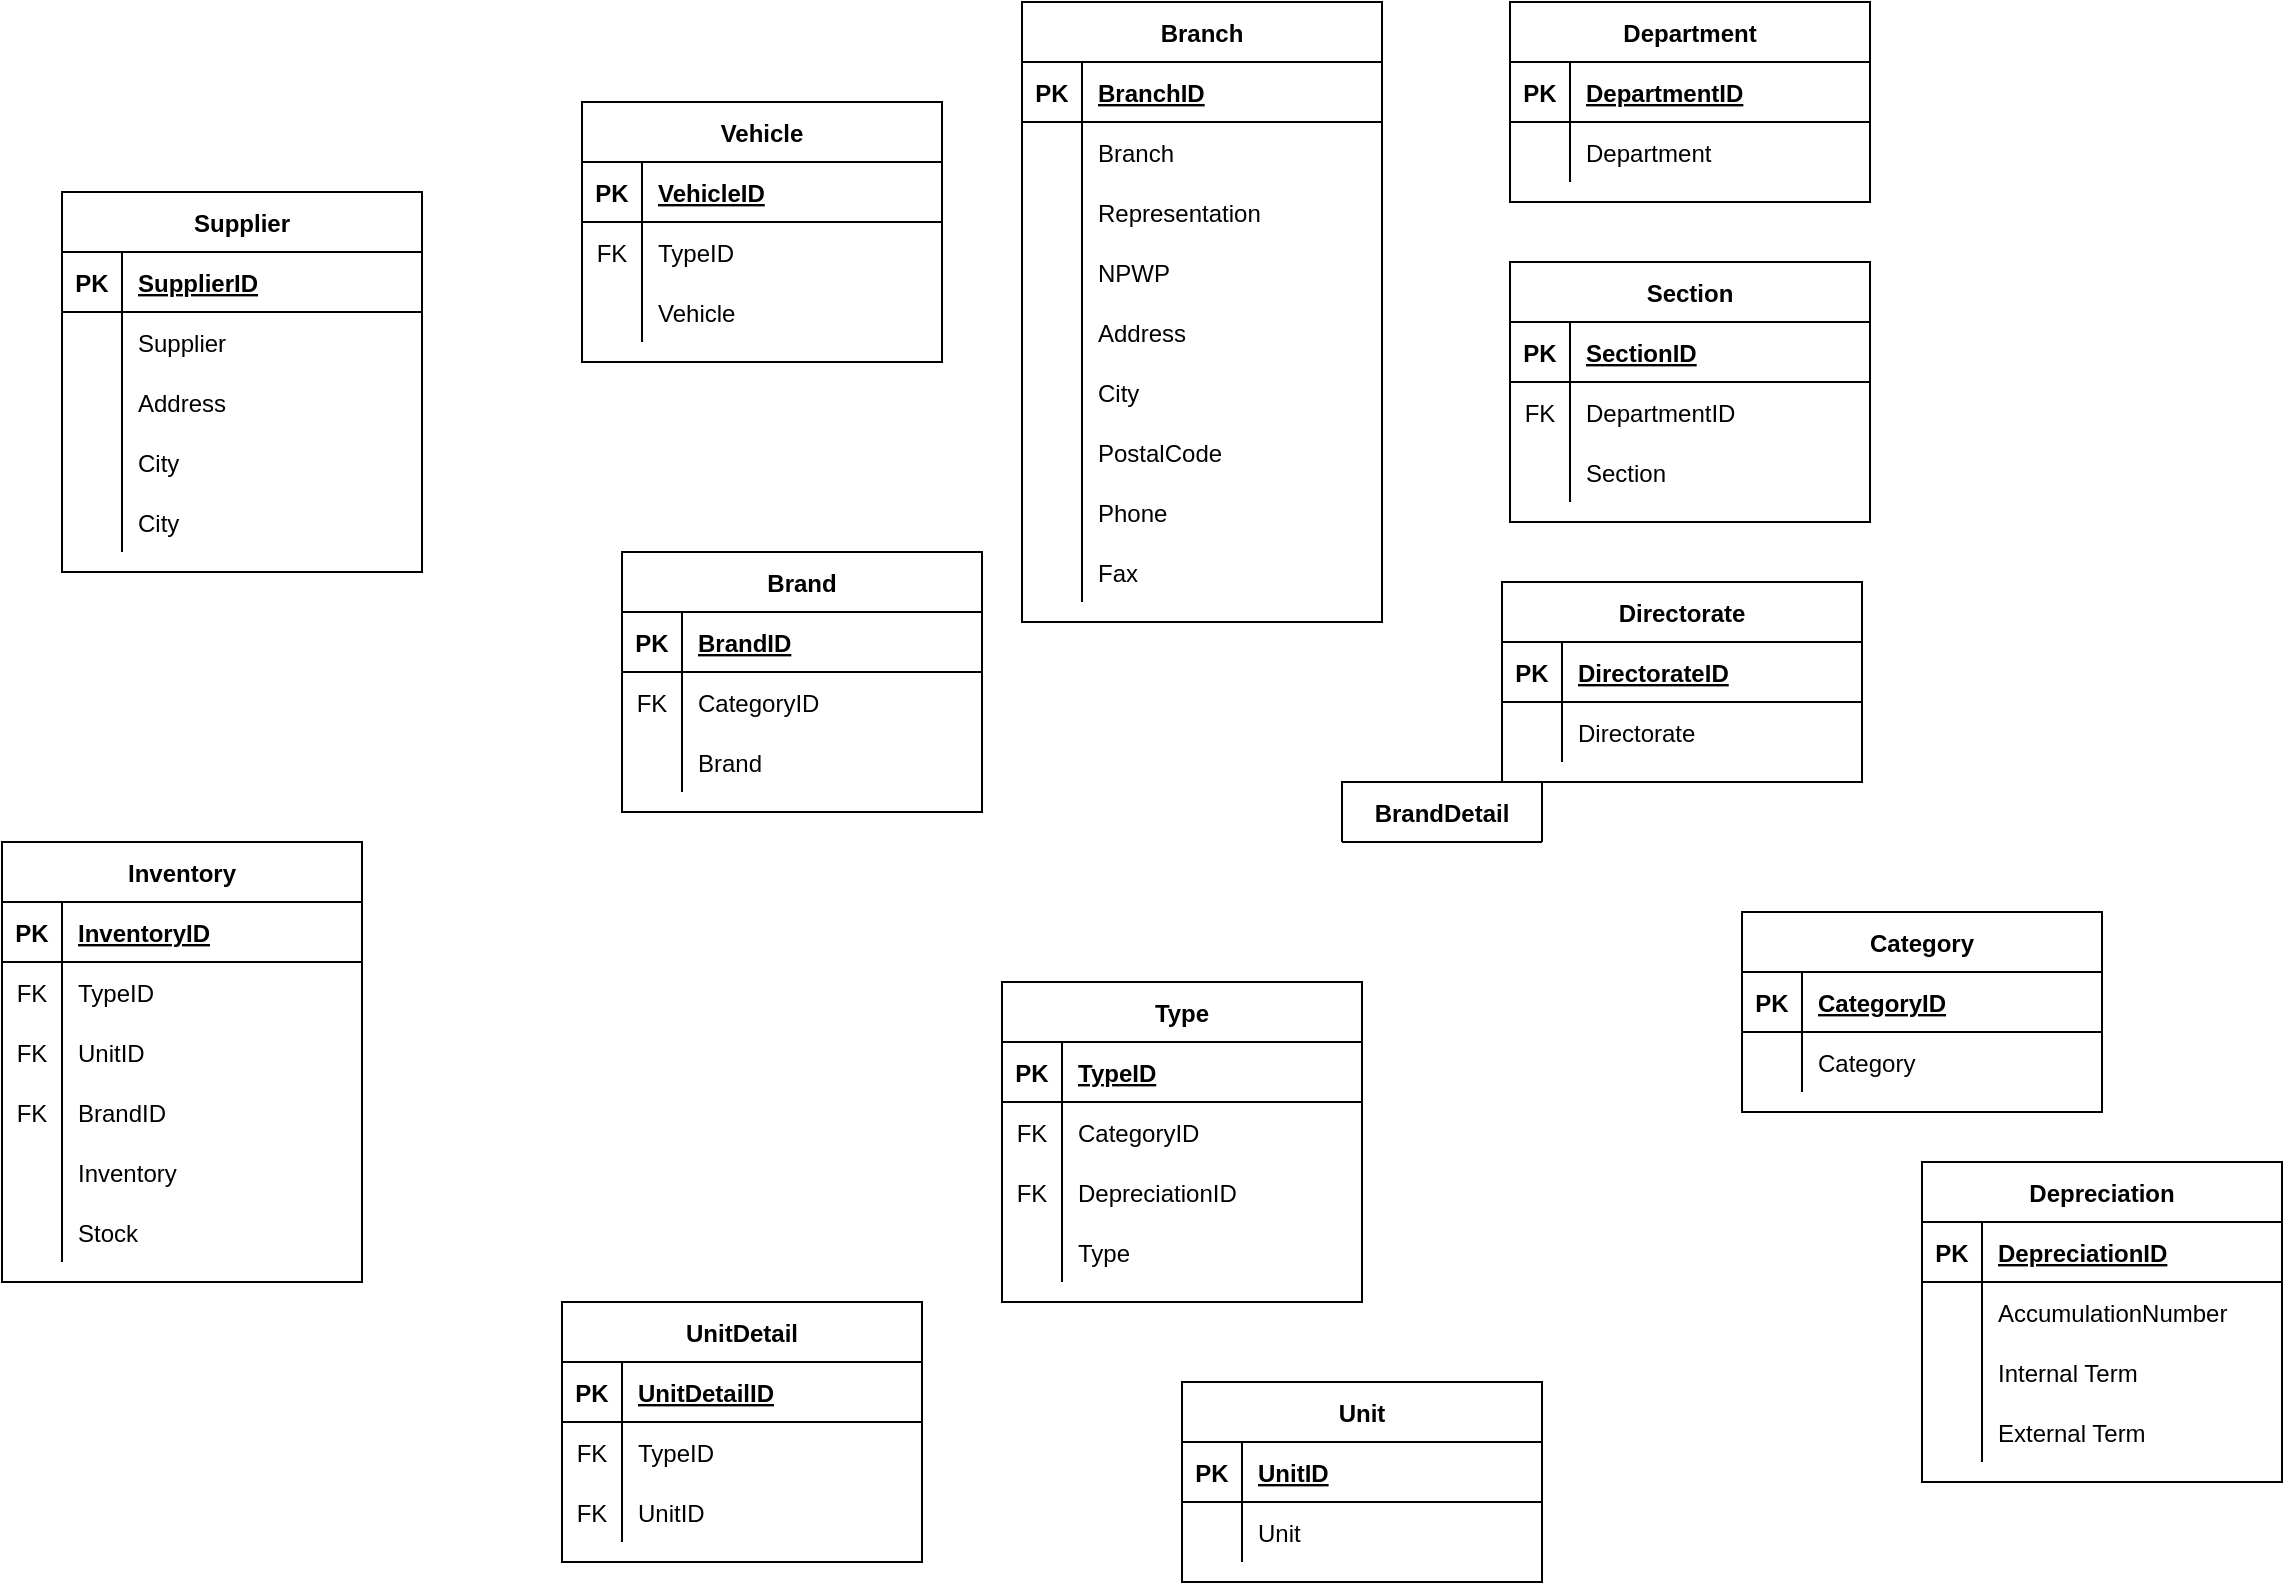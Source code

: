 <mxfile version="14.8.5" type="github">
  <diagram id="foo1sCeYUN4Xnb3Lfz49" name="Page-1">
    <mxGraphModel dx="2889" dy="1134" grid="1" gridSize="10" guides="1" tooltips="1" connect="1" arrows="1" fold="1" page="1" pageScale="1" pageWidth="827" pageHeight="1169" math="0" shadow="0">
      <root>
        <mxCell id="0" />
        <mxCell id="1" parent="0" />
        <mxCell id="FOM_Pt-OX3MxeoH3UkQF-1" value="Branch" style="shape=table;startSize=30;container=1;collapsible=1;childLayout=tableLayout;fixedRows=1;rowLines=0;fontStyle=1;align=center;resizeLast=1;" vertex="1" parent="1">
          <mxGeometry x="80" y="50" width="180" height="310" as="geometry" />
        </mxCell>
        <mxCell id="FOM_Pt-OX3MxeoH3UkQF-2" value="" style="shape=partialRectangle;collapsible=0;dropTarget=0;pointerEvents=0;fillColor=none;top=0;left=0;bottom=1;right=0;points=[[0,0.5],[1,0.5]];portConstraint=eastwest;" vertex="1" parent="FOM_Pt-OX3MxeoH3UkQF-1">
          <mxGeometry y="30" width="180" height="30" as="geometry" />
        </mxCell>
        <mxCell id="FOM_Pt-OX3MxeoH3UkQF-3" value="PK" style="shape=partialRectangle;connectable=0;fillColor=none;top=0;left=0;bottom=0;right=0;fontStyle=1;overflow=hidden;" vertex="1" parent="FOM_Pt-OX3MxeoH3UkQF-2">
          <mxGeometry width="30" height="30" as="geometry" />
        </mxCell>
        <mxCell id="FOM_Pt-OX3MxeoH3UkQF-4" value="BranchID" style="shape=partialRectangle;connectable=0;fillColor=none;top=0;left=0;bottom=0;right=0;align=left;spacingLeft=6;fontStyle=5;overflow=hidden;" vertex="1" parent="FOM_Pt-OX3MxeoH3UkQF-2">
          <mxGeometry x="30" width="150" height="30" as="geometry" />
        </mxCell>
        <mxCell id="FOM_Pt-OX3MxeoH3UkQF-5" value="" style="shape=partialRectangle;collapsible=0;dropTarget=0;pointerEvents=0;fillColor=none;top=0;left=0;bottom=0;right=0;points=[[0,0.5],[1,0.5]];portConstraint=eastwest;" vertex="1" parent="FOM_Pt-OX3MxeoH3UkQF-1">
          <mxGeometry y="60" width="180" height="30" as="geometry" />
        </mxCell>
        <mxCell id="FOM_Pt-OX3MxeoH3UkQF-6" value="" style="shape=partialRectangle;connectable=0;fillColor=none;top=0;left=0;bottom=0;right=0;editable=1;overflow=hidden;" vertex="1" parent="FOM_Pt-OX3MxeoH3UkQF-5">
          <mxGeometry width="30" height="30" as="geometry" />
        </mxCell>
        <mxCell id="FOM_Pt-OX3MxeoH3UkQF-7" value="Branch" style="shape=partialRectangle;connectable=0;fillColor=none;top=0;left=0;bottom=0;right=0;align=left;spacingLeft=6;overflow=hidden;" vertex="1" parent="FOM_Pt-OX3MxeoH3UkQF-5">
          <mxGeometry x="30" width="150" height="30" as="geometry" />
        </mxCell>
        <mxCell id="FOM_Pt-OX3MxeoH3UkQF-8" value="" style="shape=partialRectangle;collapsible=0;dropTarget=0;pointerEvents=0;fillColor=none;top=0;left=0;bottom=0;right=0;points=[[0,0.5],[1,0.5]];portConstraint=eastwest;" vertex="1" parent="FOM_Pt-OX3MxeoH3UkQF-1">
          <mxGeometry y="90" width="180" height="30" as="geometry" />
        </mxCell>
        <mxCell id="FOM_Pt-OX3MxeoH3UkQF-9" value="" style="shape=partialRectangle;connectable=0;fillColor=none;top=0;left=0;bottom=0;right=0;editable=1;overflow=hidden;" vertex="1" parent="FOM_Pt-OX3MxeoH3UkQF-8">
          <mxGeometry width="30" height="30" as="geometry" />
        </mxCell>
        <mxCell id="FOM_Pt-OX3MxeoH3UkQF-10" value="Representation   " style="shape=partialRectangle;connectable=0;fillColor=none;top=0;left=0;bottom=0;right=0;align=left;spacingLeft=6;overflow=hidden;" vertex="1" parent="FOM_Pt-OX3MxeoH3UkQF-8">
          <mxGeometry x="30" width="150" height="30" as="geometry" />
        </mxCell>
        <mxCell id="FOM_Pt-OX3MxeoH3UkQF-11" value="" style="shape=partialRectangle;collapsible=0;dropTarget=0;pointerEvents=0;fillColor=none;top=0;left=0;bottom=0;right=0;points=[[0,0.5],[1,0.5]];portConstraint=eastwest;" vertex="1" parent="FOM_Pt-OX3MxeoH3UkQF-1">
          <mxGeometry y="120" width="180" height="30" as="geometry" />
        </mxCell>
        <mxCell id="FOM_Pt-OX3MxeoH3UkQF-12" value="" style="shape=partialRectangle;connectable=0;fillColor=none;top=0;left=0;bottom=0;right=0;editable=1;overflow=hidden;" vertex="1" parent="FOM_Pt-OX3MxeoH3UkQF-11">
          <mxGeometry width="30" height="30" as="geometry" />
        </mxCell>
        <mxCell id="FOM_Pt-OX3MxeoH3UkQF-13" value="NPWP" style="shape=partialRectangle;connectable=0;fillColor=none;top=0;left=0;bottom=0;right=0;align=left;spacingLeft=6;overflow=hidden;" vertex="1" parent="FOM_Pt-OX3MxeoH3UkQF-11">
          <mxGeometry x="30" width="150" height="30" as="geometry" />
        </mxCell>
        <mxCell id="FOM_Pt-OX3MxeoH3UkQF-14" value="" style="shape=partialRectangle;collapsible=0;dropTarget=0;pointerEvents=0;fillColor=none;top=0;left=0;bottom=0;right=0;points=[[0,0.5],[1,0.5]];portConstraint=eastwest;" vertex="1" parent="FOM_Pt-OX3MxeoH3UkQF-1">
          <mxGeometry y="150" width="180" height="30" as="geometry" />
        </mxCell>
        <mxCell id="FOM_Pt-OX3MxeoH3UkQF-15" value="" style="shape=partialRectangle;connectable=0;fillColor=none;top=0;left=0;bottom=0;right=0;editable=1;overflow=hidden;" vertex="1" parent="FOM_Pt-OX3MxeoH3UkQF-14">
          <mxGeometry width="30" height="30" as="geometry" />
        </mxCell>
        <mxCell id="FOM_Pt-OX3MxeoH3UkQF-16" value="Address" style="shape=partialRectangle;connectable=0;fillColor=none;top=0;left=0;bottom=0;right=0;align=left;spacingLeft=6;overflow=hidden;" vertex="1" parent="FOM_Pt-OX3MxeoH3UkQF-14">
          <mxGeometry x="30" width="150" height="30" as="geometry" />
        </mxCell>
        <mxCell id="FOM_Pt-OX3MxeoH3UkQF-17" value="" style="shape=partialRectangle;collapsible=0;dropTarget=0;pointerEvents=0;fillColor=none;top=0;left=0;bottom=0;right=0;points=[[0,0.5],[1,0.5]];portConstraint=eastwest;" vertex="1" parent="FOM_Pt-OX3MxeoH3UkQF-1">
          <mxGeometry y="180" width="180" height="30" as="geometry" />
        </mxCell>
        <mxCell id="FOM_Pt-OX3MxeoH3UkQF-18" value="" style="shape=partialRectangle;connectable=0;fillColor=none;top=0;left=0;bottom=0;right=0;editable=1;overflow=hidden;" vertex="1" parent="FOM_Pt-OX3MxeoH3UkQF-17">
          <mxGeometry width="30" height="30" as="geometry" />
        </mxCell>
        <mxCell id="FOM_Pt-OX3MxeoH3UkQF-19" value="City" style="shape=partialRectangle;connectable=0;fillColor=none;top=0;left=0;bottom=0;right=0;align=left;spacingLeft=6;overflow=hidden;" vertex="1" parent="FOM_Pt-OX3MxeoH3UkQF-17">
          <mxGeometry x="30" width="150" height="30" as="geometry" />
        </mxCell>
        <mxCell id="FOM_Pt-OX3MxeoH3UkQF-20" value="" style="shape=partialRectangle;collapsible=0;dropTarget=0;pointerEvents=0;fillColor=none;top=0;left=0;bottom=0;right=0;points=[[0,0.5],[1,0.5]];portConstraint=eastwest;" vertex="1" parent="FOM_Pt-OX3MxeoH3UkQF-1">
          <mxGeometry y="210" width="180" height="30" as="geometry" />
        </mxCell>
        <mxCell id="FOM_Pt-OX3MxeoH3UkQF-21" value="" style="shape=partialRectangle;connectable=0;fillColor=none;top=0;left=0;bottom=0;right=0;editable=1;overflow=hidden;" vertex="1" parent="FOM_Pt-OX3MxeoH3UkQF-20">
          <mxGeometry width="30" height="30" as="geometry" />
        </mxCell>
        <mxCell id="FOM_Pt-OX3MxeoH3UkQF-22" value="PostalCode" style="shape=partialRectangle;connectable=0;fillColor=none;top=0;left=0;bottom=0;right=0;align=left;spacingLeft=6;overflow=hidden;" vertex="1" parent="FOM_Pt-OX3MxeoH3UkQF-20">
          <mxGeometry x="30" width="150" height="30" as="geometry" />
        </mxCell>
        <mxCell id="FOM_Pt-OX3MxeoH3UkQF-23" value="" style="shape=partialRectangle;collapsible=0;dropTarget=0;pointerEvents=0;fillColor=none;top=0;left=0;bottom=0;right=0;points=[[0,0.5],[1,0.5]];portConstraint=eastwest;" vertex="1" parent="FOM_Pt-OX3MxeoH3UkQF-1">
          <mxGeometry y="240" width="180" height="30" as="geometry" />
        </mxCell>
        <mxCell id="FOM_Pt-OX3MxeoH3UkQF-24" value="" style="shape=partialRectangle;connectable=0;fillColor=none;top=0;left=0;bottom=0;right=0;editable=1;overflow=hidden;" vertex="1" parent="FOM_Pt-OX3MxeoH3UkQF-23">
          <mxGeometry width="30" height="30" as="geometry" />
        </mxCell>
        <mxCell id="FOM_Pt-OX3MxeoH3UkQF-25" value="Phone" style="shape=partialRectangle;connectable=0;fillColor=none;top=0;left=0;bottom=0;right=0;align=left;spacingLeft=6;overflow=hidden;" vertex="1" parent="FOM_Pt-OX3MxeoH3UkQF-23">
          <mxGeometry x="30" width="150" height="30" as="geometry" />
        </mxCell>
        <mxCell id="FOM_Pt-OX3MxeoH3UkQF-26" value="" style="shape=partialRectangle;collapsible=0;dropTarget=0;pointerEvents=0;fillColor=none;top=0;left=0;bottom=0;right=0;points=[[0,0.5],[1,0.5]];portConstraint=eastwest;" vertex="1" parent="FOM_Pt-OX3MxeoH3UkQF-1">
          <mxGeometry y="270" width="180" height="30" as="geometry" />
        </mxCell>
        <mxCell id="FOM_Pt-OX3MxeoH3UkQF-27" value="" style="shape=partialRectangle;connectable=0;fillColor=none;top=0;left=0;bottom=0;right=0;editable=1;overflow=hidden;" vertex="1" parent="FOM_Pt-OX3MxeoH3UkQF-26">
          <mxGeometry width="30" height="30" as="geometry" />
        </mxCell>
        <mxCell id="FOM_Pt-OX3MxeoH3UkQF-28" value="Fax" style="shape=partialRectangle;connectable=0;fillColor=none;top=0;left=0;bottom=0;right=0;align=left;spacingLeft=6;overflow=hidden;" vertex="1" parent="FOM_Pt-OX3MxeoH3UkQF-26">
          <mxGeometry x="30" width="150" height="30" as="geometry" />
        </mxCell>
        <mxCell id="FOM_Pt-OX3MxeoH3UkQF-29" value="Department" style="shape=table;startSize=30;container=1;collapsible=1;childLayout=tableLayout;fixedRows=1;rowLines=0;fontStyle=1;align=center;resizeLast=1;" vertex="1" parent="1">
          <mxGeometry x="324" y="50" width="180" height="100" as="geometry" />
        </mxCell>
        <mxCell id="FOM_Pt-OX3MxeoH3UkQF-30" value="" style="shape=partialRectangle;collapsible=0;dropTarget=0;pointerEvents=0;fillColor=none;top=0;left=0;bottom=1;right=0;points=[[0,0.5],[1,0.5]];portConstraint=eastwest;" vertex="1" parent="FOM_Pt-OX3MxeoH3UkQF-29">
          <mxGeometry y="30" width="180" height="30" as="geometry" />
        </mxCell>
        <mxCell id="FOM_Pt-OX3MxeoH3UkQF-31" value="PK" style="shape=partialRectangle;connectable=0;fillColor=none;top=0;left=0;bottom=0;right=0;fontStyle=1;overflow=hidden;" vertex="1" parent="FOM_Pt-OX3MxeoH3UkQF-30">
          <mxGeometry width="30" height="30" as="geometry" />
        </mxCell>
        <mxCell id="FOM_Pt-OX3MxeoH3UkQF-32" value="DepartmentID" style="shape=partialRectangle;connectable=0;fillColor=none;top=0;left=0;bottom=0;right=0;align=left;spacingLeft=6;fontStyle=5;overflow=hidden;" vertex="1" parent="FOM_Pt-OX3MxeoH3UkQF-30">
          <mxGeometry x="30" width="150" height="30" as="geometry" />
        </mxCell>
        <mxCell id="FOM_Pt-OX3MxeoH3UkQF-33" value="" style="shape=partialRectangle;collapsible=0;dropTarget=0;pointerEvents=0;fillColor=none;top=0;left=0;bottom=0;right=0;points=[[0,0.5],[1,0.5]];portConstraint=eastwest;" vertex="1" parent="FOM_Pt-OX3MxeoH3UkQF-29">
          <mxGeometry y="60" width="180" height="30" as="geometry" />
        </mxCell>
        <mxCell id="FOM_Pt-OX3MxeoH3UkQF-34" value="" style="shape=partialRectangle;connectable=0;fillColor=none;top=0;left=0;bottom=0;right=0;editable=1;overflow=hidden;" vertex="1" parent="FOM_Pt-OX3MxeoH3UkQF-33">
          <mxGeometry width="30" height="30" as="geometry" />
        </mxCell>
        <mxCell id="FOM_Pt-OX3MxeoH3UkQF-35" value="Department" style="shape=partialRectangle;connectable=0;fillColor=none;top=0;left=0;bottom=0;right=0;align=left;spacingLeft=6;overflow=hidden;" vertex="1" parent="FOM_Pt-OX3MxeoH3UkQF-33">
          <mxGeometry x="30" width="150" height="30" as="geometry" />
        </mxCell>
        <mxCell id="FOM_Pt-OX3MxeoH3UkQF-42" value="Section" style="shape=table;startSize=30;container=1;collapsible=1;childLayout=tableLayout;fixedRows=1;rowLines=0;fontStyle=1;align=center;resizeLast=1;" vertex="1" parent="1">
          <mxGeometry x="324" y="180" width="180" height="130" as="geometry" />
        </mxCell>
        <mxCell id="FOM_Pt-OX3MxeoH3UkQF-43" value="" style="shape=partialRectangle;collapsible=0;dropTarget=0;pointerEvents=0;fillColor=none;top=0;left=0;bottom=1;right=0;points=[[0,0.5],[1,0.5]];portConstraint=eastwest;" vertex="1" parent="FOM_Pt-OX3MxeoH3UkQF-42">
          <mxGeometry y="30" width="180" height="30" as="geometry" />
        </mxCell>
        <mxCell id="FOM_Pt-OX3MxeoH3UkQF-44" value="PK" style="shape=partialRectangle;connectable=0;fillColor=none;top=0;left=0;bottom=0;right=0;fontStyle=1;overflow=hidden;" vertex="1" parent="FOM_Pt-OX3MxeoH3UkQF-43">
          <mxGeometry width="30" height="30" as="geometry" />
        </mxCell>
        <mxCell id="FOM_Pt-OX3MxeoH3UkQF-45" value="SectionID" style="shape=partialRectangle;connectable=0;fillColor=none;top=0;left=0;bottom=0;right=0;align=left;spacingLeft=6;fontStyle=5;overflow=hidden;" vertex="1" parent="FOM_Pt-OX3MxeoH3UkQF-43">
          <mxGeometry x="30" width="150" height="30" as="geometry" />
        </mxCell>
        <mxCell id="FOM_Pt-OX3MxeoH3UkQF-46" value="" style="shape=partialRectangle;collapsible=0;dropTarget=0;pointerEvents=0;fillColor=none;top=0;left=0;bottom=0;right=0;points=[[0,0.5],[1,0.5]];portConstraint=eastwest;" vertex="1" parent="FOM_Pt-OX3MxeoH3UkQF-42">
          <mxGeometry y="60" width="180" height="30" as="geometry" />
        </mxCell>
        <mxCell id="FOM_Pt-OX3MxeoH3UkQF-47" value="FK" style="shape=partialRectangle;connectable=0;fillColor=none;top=0;left=0;bottom=0;right=0;editable=1;overflow=hidden;" vertex="1" parent="FOM_Pt-OX3MxeoH3UkQF-46">
          <mxGeometry width="30" height="30" as="geometry" />
        </mxCell>
        <mxCell id="FOM_Pt-OX3MxeoH3UkQF-48" value="DepartmentID" style="shape=partialRectangle;connectable=0;fillColor=none;top=0;left=0;bottom=0;right=0;align=left;spacingLeft=6;overflow=hidden;" vertex="1" parent="FOM_Pt-OX3MxeoH3UkQF-46">
          <mxGeometry x="30" width="150" height="30" as="geometry" />
        </mxCell>
        <mxCell id="FOM_Pt-OX3MxeoH3UkQF-49" value="" style="shape=partialRectangle;collapsible=0;dropTarget=0;pointerEvents=0;fillColor=none;top=0;left=0;bottom=0;right=0;points=[[0,0.5],[1,0.5]];portConstraint=eastwest;" vertex="1" parent="FOM_Pt-OX3MxeoH3UkQF-42">
          <mxGeometry y="90" width="180" height="30" as="geometry" />
        </mxCell>
        <mxCell id="FOM_Pt-OX3MxeoH3UkQF-50" value="" style="shape=partialRectangle;connectable=0;fillColor=none;top=0;left=0;bottom=0;right=0;editable=1;overflow=hidden;" vertex="1" parent="FOM_Pt-OX3MxeoH3UkQF-49">
          <mxGeometry width="30" height="30" as="geometry" />
        </mxCell>
        <mxCell id="FOM_Pt-OX3MxeoH3UkQF-51" value="Section" style="shape=partialRectangle;connectable=0;fillColor=none;top=0;left=0;bottom=0;right=0;align=left;spacingLeft=6;overflow=hidden;" vertex="1" parent="FOM_Pt-OX3MxeoH3UkQF-49">
          <mxGeometry x="30" width="150" height="30" as="geometry" />
        </mxCell>
        <mxCell id="FOM_Pt-OX3MxeoH3UkQF-55" value="Directorate" style="shape=table;startSize=30;container=1;collapsible=1;childLayout=tableLayout;fixedRows=1;rowLines=0;fontStyle=1;align=center;resizeLast=1;" vertex="1" parent="1">
          <mxGeometry x="320" y="340" width="180" height="100" as="geometry" />
        </mxCell>
        <mxCell id="FOM_Pt-OX3MxeoH3UkQF-56" value="" style="shape=partialRectangle;collapsible=0;dropTarget=0;pointerEvents=0;fillColor=none;top=0;left=0;bottom=1;right=0;points=[[0,0.5],[1,0.5]];portConstraint=eastwest;" vertex="1" parent="FOM_Pt-OX3MxeoH3UkQF-55">
          <mxGeometry y="30" width="180" height="30" as="geometry" />
        </mxCell>
        <mxCell id="FOM_Pt-OX3MxeoH3UkQF-57" value="PK" style="shape=partialRectangle;connectable=0;fillColor=none;top=0;left=0;bottom=0;right=0;fontStyle=1;overflow=hidden;" vertex="1" parent="FOM_Pt-OX3MxeoH3UkQF-56">
          <mxGeometry width="30" height="30" as="geometry" />
        </mxCell>
        <mxCell id="FOM_Pt-OX3MxeoH3UkQF-58" value="DirectorateID" style="shape=partialRectangle;connectable=0;fillColor=none;top=0;left=0;bottom=0;right=0;align=left;spacingLeft=6;fontStyle=5;overflow=hidden;" vertex="1" parent="FOM_Pt-OX3MxeoH3UkQF-56">
          <mxGeometry x="30" width="150" height="30" as="geometry" />
        </mxCell>
        <mxCell id="FOM_Pt-OX3MxeoH3UkQF-59" value="" style="shape=partialRectangle;collapsible=0;dropTarget=0;pointerEvents=0;fillColor=none;top=0;left=0;bottom=0;right=0;points=[[0,0.5],[1,0.5]];portConstraint=eastwest;" vertex="1" parent="FOM_Pt-OX3MxeoH3UkQF-55">
          <mxGeometry y="60" width="180" height="30" as="geometry" />
        </mxCell>
        <mxCell id="FOM_Pt-OX3MxeoH3UkQF-60" value="" style="shape=partialRectangle;connectable=0;fillColor=none;top=0;left=0;bottom=0;right=0;editable=1;overflow=hidden;" vertex="1" parent="FOM_Pt-OX3MxeoH3UkQF-59">
          <mxGeometry width="30" height="30" as="geometry" />
        </mxCell>
        <mxCell id="FOM_Pt-OX3MxeoH3UkQF-61" value="Directorate" style="shape=partialRectangle;connectable=0;fillColor=none;top=0;left=0;bottom=0;right=0;align=left;spacingLeft=6;overflow=hidden;" vertex="1" parent="FOM_Pt-OX3MxeoH3UkQF-59">
          <mxGeometry x="30" width="150" height="30" as="geometry" />
        </mxCell>
        <mxCell id="FOM_Pt-OX3MxeoH3UkQF-68" value="Type" style="shape=table;startSize=30;container=1;collapsible=1;childLayout=tableLayout;fixedRows=1;rowLines=0;fontStyle=1;align=center;resizeLast=1;" vertex="1" parent="1">
          <mxGeometry x="70" y="540" width="180" height="160" as="geometry" />
        </mxCell>
        <mxCell id="FOM_Pt-OX3MxeoH3UkQF-69" value="" style="shape=partialRectangle;collapsible=0;dropTarget=0;pointerEvents=0;fillColor=none;top=0;left=0;bottom=1;right=0;points=[[0,0.5],[1,0.5]];portConstraint=eastwest;" vertex="1" parent="FOM_Pt-OX3MxeoH3UkQF-68">
          <mxGeometry y="30" width="180" height="30" as="geometry" />
        </mxCell>
        <mxCell id="FOM_Pt-OX3MxeoH3UkQF-70" value="PK" style="shape=partialRectangle;connectable=0;fillColor=none;top=0;left=0;bottom=0;right=0;fontStyle=1;overflow=hidden;" vertex="1" parent="FOM_Pt-OX3MxeoH3UkQF-69">
          <mxGeometry width="30" height="30" as="geometry" />
        </mxCell>
        <mxCell id="FOM_Pt-OX3MxeoH3UkQF-71" value="TypeID" style="shape=partialRectangle;connectable=0;fillColor=none;top=0;left=0;bottom=0;right=0;align=left;spacingLeft=6;fontStyle=5;overflow=hidden;" vertex="1" parent="FOM_Pt-OX3MxeoH3UkQF-69">
          <mxGeometry x="30" width="150" height="30" as="geometry" />
        </mxCell>
        <mxCell id="FOM_Pt-OX3MxeoH3UkQF-72" value="" style="shape=partialRectangle;collapsible=0;dropTarget=0;pointerEvents=0;fillColor=none;top=0;left=0;bottom=0;right=0;points=[[0,0.5],[1,0.5]];portConstraint=eastwest;" vertex="1" parent="FOM_Pt-OX3MxeoH3UkQF-68">
          <mxGeometry y="60" width="180" height="30" as="geometry" />
        </mxCell>
        <mxCell id="FOM_Pt-OX3MxeoH3UkQF-73" value="FK" style="shape=partialRectangle;connectable=0;fillColor=none;top=0;left=0;bottom=0;right=0;editable=1;overflow=hidden;" vertex="1" parent="FOM_Pt-OX3MxeoH3UkQF-72">
          <mxGeometry width="30" height="30" as="geometry" />
        </mxCell>
        <mxCell id="FOM_Pt-OX3MxeoH3UkQF-74" value="CategoryID" style="shape=partialRectangle;connectable=0;fillColor=none;top=0;left=0;bottom=0;right=0;align=left;spacingLeft=6;overflow=hidden;" vertex="1" parent="FOM_Pt-OX3MxeoH3UkQF-72">
          <mxGeometry x="30" width="150" height="30" as="geometry" />
        </mxCell>
        <mxCell id="FOM_Pt-OX3MxeoH3UkQF-75" value="" style="shape=partialRectangle;collapsible=0;dropTarget=0;pointerEvents=0;fillColor=none;top=0;left=0;bottom=0;right=0;points=[[0,0.5],[1,0.5]];portConstraint=eastwest;" vertex="1" parent="FOM_Pt-OX3MxeoH3UkQF-68">
          <mxGeometry y="90" width="180" height="30" as="geometry" />
        </mxCell>
        <mxCell id="FOM_Pt-OX3MxeoH3UkQF-76" value="FK" style="shape=partialRectangle;connectable=0;fillColor=none;top=0;left=0;bottom=0;right=0;editable=1;overflow=hidden;" vertex="1" parent="FOM_Pt-OX3MxeoH3UkQF-75">
          <mxGeometry width="30" height="30" as="geometry" />
        </mxCell>
        <mxCell id="FOM_Pt-OX3MxeoH3UkQF-77" value="DepreciationID" style="shape=partialRectangle;connectable=0;fillColor=none;top=0;left=0;bottom=0;right=0;align=left;spacingLeft=6;overflow=hidden;" vertex="1" parent="FOM_Pt-OX3MxeoH3UkQF-75">
          <mxGeometry x="30" width="150" height="30" as="geometry" />
        </mxCell>
        <mxCell id="FOM_Pt-OX3MxeoH3UkQF-78" value="" style="shape=partialRectangle;collapsible=0;dropTarget=0;pointerEvents=0;fillColor=none;top=0;left=0;bottom=0;right=0;points=[[0,0.5],[1,0.5]];portConstraint=eastwest;" vertex="1" parent="FOM_Pt-OX3MxeoH3UkQF-68">
          <mxGeometry y="120" width="180" height="30" as="geometry" />
        </mxCell>
        <mxCell id="FOM_Pt-OX3MxeoH3UkQF-79" value="" style="shape=partialRectangle;connectable=0;fillColor=none;top=0;left=0;bottom=0;right=0;editable=1;overflow=hidden;" vertex="1" parent="FOM_Pt-OX3MxeoH3UkQF-78">
          <mxGeometry width="30" height="30" as="geometry" />
        </mxCell>
        <mxCell id="FOM_Pt-OX3MxeoH3UkQF-80" value="Type" style="shape=partialRectangle;connectable=0;fillColor=none;top=0;left=0;bottom=0;right=0;align=left;spacingLeft=6;overflow=hidden;" vertex="1" parent="FOM_Pt-OX3MxeoH3UkQF-78">
          <mxGeometry x="30" width="150" height="30" as="geometry" />
        </mxCell>
        <mxCell id="FOM_Pt-OX3MxeoH3UkQF-81" value="Category" style="shape=table;startSize=30;container=1;collapsible=1;childLayout=tableLayout;fixedRows=1;rowLines=0;fontStyle=1;align=center;resizeLast=1;" vertex="1" parent="1">
          <mxGeometry x="440" y="505" width="180" height="100" as="geometry" />
        </mxCell>
        <mxCell id="FOM_Pt-OX3MxeoH3UkQF-82" value="" style="shape=partialRectangle;collapsible=0;dropTarget=0;pointerEvents=0;fillColor=none;top=0;left=0;bottom=1;right=0;points=[[0,0.5],[1,0.5]];portConstraint=eastwest;" vertex="1" parent="FOM_Pt-OX3MxeoH3UkQF-81">
          <mxGeometry y="30" width="180" height="30" as="geometry" />
        </mxCell>
        <mxCell id="FOM_Pt-OX3MxeoH3UkQF-83" value="PK" style="shape=partialRectangle;connectable=0;fillColor=none;top=0;left=0;bottom=0;right=0;fontStyle=1;overflow=hidden;" vertex="1" parent="FOM_Pt-OX3MxeoH3UkQF-82">
          <mxGeometry width="30" height="30" as="geometry" />
        </mxCell>
        <mxCell id="FOM_Pt-OX3MxeoH3UkQF-84" value="CategoryID" style="shape=partialRectangle;connectable=0;fillColor=none;top=0;left=0;bottom=0;right=0;align=left;spacingLeft=6;fontStyle=5;overflow=hidden;" vertex="1" parent="FOM_Pt-OX3MxeoH3UkQF-82">
          <mxGeometry x="30" width="150" height="30" as="geometry" />
        </mxCell>
        <mxCell id="FOM_Pt-OX3MxeoH3UkQF-85" value="" style="shape=partialRectangle;collapsible=0;dropTarget=0;pointerEvents=0;fillColor=none;top=0;left=0;bottom=0;right=0;points=[[0,0.5],[1,0.5]];portConstraint=eastwest;" vertex="1" parent="FOM_Pt-OX3MxeoH3UkQF-81">
          <mxGeometry y="60" width="180" height="30" as="geometry" />
        </mxCell>
        <mxCell id="FOM_Pt-OX3MxeoH3UkQF-86" value="" style="shape=partialRectangle;connectable=0;fillColor=none;top=0;left=0;bottom=0;right=0;editable=1;overflow=hidden;" vertex="1" parent="FOM_Pt-OX3MxeoH3UkQF-85">
          <mxGeometry width="30" height="30" as="geometry" />
        </mxCell>
        <mxCell id="FOM_Pt-OX3MxeoH3UkQF-87" value="Category" style="shape=partialRectangle;connectable=0;fillColor=none;top=0;left=0;bottom=0;right=0;align=left;spacingLeft=6;overflow=hidden;" vertex="1" parent="FOM_Pt-OX3MxeoH3UkQF-85">
          <mxGeometry x="30" width="150" height="30" as="geometry" />
        </mxCell>
        <mxCell id="FOM_Pt-OX3MxeoH3UkQF-94" value="Depreciation" style="shape=table;startSize=30;container=1;collapsible=1;childLayout=tableLayout;fixedRows=1;rowLines=0;fontStyle=1;align=center;resizeLast=1;" vertex="1" parent="1">
          <mxGeometry x="530" y="630" width="180" height="160" as="geometry" />
        </mxCell>
        <mxCell id="FOM_Pt-OX3MxeoH3UkQF-95" value="" style="shape=partialRectangle;collapsible=0;dropTarget=0;pointerEvents=0;fillColor=none;top=0;left=0;bottom=1;right=0;points=[[0,0.5],[1,0.5]];portConstraint=eastwest;" vertex="1" parent="FOM_Pt-OX3MxeoH3UkQF-94">
          <mxGeometry y="30" width="180" height="30" as="geometry" />
        </mxCell>
        <mxCell id="FOM_Pt-OX3MxeoH3UkQF-96" value="PK" style="shape=partialRectangle;connectable=0;fillColor=none;top=0;left=0;bottom=0;right=0;fontStyle=1;overflow=hidden;" vertex="1" parent="FOM_Pt-OX3MxeoH3UkQF-95">
          <mxGeometry width="30" height="30" as="geometry" />
        </mxCell>
        <mxCell id="FOM_Pt-OX3MxeoH3UkQF-97" value="DepreciationID" style="shape=partialRectangle;connectable=0;fillColor=none;top=0;left=0;bottom=0;right=0;align=left;spacingLeft=6;fontStyle=5;overflow=hidden;" vertex="1" parent="FOM_Pt-OX3MxeoH3UkQF-95">
          <mxGeometry x="30" width="150" height="30" as="geometry" />
        </mxCell>
        <mxCell id="FOM_Pt-OX3MxeoH3UkQF-98" value="" style="shape=partialRectangle;collapsible=0;dropTarget=0;pointerEvents=0;fillColor=none;top=0;left=0;bottom=0;right=0;points=[[0,0.5],[1,0.5]];portConstraint=eastwest;" vertex="1" parent="FOM_Pt-OX3MxeoH3UkQF-94">
          <mxGeometry y="60" width="180" height="30" as="geometry" />
        </mxCell>
        <mxCell id="FOM_Pt-OX3MxeoH3UkQF-99" value="" style="shape=partialRectangle;connectable=0;fillColor=none;top=0;left=0;bottom=0;right=0;editable=1;overflow=hidden;" vertex="1" parent="FOM_Pt-OX3MxeoH3UkQF-98">
          <mxGeometry width="30" height="30" as="geometry" />
        </mxCell>
        <mxCell id="FOM_Pt-OX3MxeoH3UkQF-100" value="AccumulationNumber" style="shape=partialRectangle;connectable=0;fillColor=none;top=0;left=0;bottom=0;right=0;align=left;spacingLeft=6;overflow=hidden;" vertex="1" parent="FOM_Pt-OX3MxeoH3UkQF-98">
          <mxGeometry x="30" width="150" height="30" as="geometry" />
        </mxCell>
        <mxCell id="FOM_Pt-OX3MxeoH3UkQF-101" value="" style="shape=partialRectangle;collapsible=0;dropTarget=0;pointerEvents=0;fillColor=none;top=0;left=0;bottom=0;right=0;points=[[0,0.5],[1,0.5]];portConstraint=eastwest;" vertex="1" parent="FOM_Pt-OX3MxeoH3UkQF-94">
          <mxGeometry y="90" width="180" height="30" as="geometry" />
        </mxCell>
        <mxCell id="FOM_Pt-OX3MxeoH3UkQF-102" value="" style="shape=partialRectangle;connectable=0;fillColor=none;top=0;left=0;bottom=0;right=0;editable=1;overflow=hidden;" vertex="1" parent="FOM_Pt-OX3MxeoH3UkQF-101">
          <mxGeometry width="30" height="30" as="geometry" />
        </mxCell>
        <mxCell id="FOM_Pt-OX3MxeoH3UkQF-103" value="Internal Term" style="shape=partialRectangle;connectable=0;fillColor=none;top=0;left=0;bottom=0;right=0;align=left;spacingLeft=6;overflow=hidden;" vertex="1" parent="FOM_Pt-OX3MxeoH3UkQF-101">
          <mxGeometry x="30" width="150" height="30" as="geometry" />
        </mxCell>
        <mxCell id="FOM_Pt-OX3MxeoH3UkQF-104" value="" style="shape=partialRectangle;collapsible=0;dropTarget=0;pointerEvents=0;fillColor=none;top=0;left=0;bottom=0;right=0;points=[[0,0.5],[1,0.5]];portConstraint=eastwest;" vertex="1" parent="FOM_Pt-OX3MxeoH3UkQF-94">
          <mxGeometry y="120" width="180" height="30" as="geometry" />
        </mxCell>
        <mxCell id="FOM_Pt-OX3MxeoH3UkQF-105" value="" style="shape=partialRectangle;connectable=0;fillColor=none;top=0;left=0;bottom=0;right=0;editable=1;overflow=hidden;" vertex="1" parent="FOM_Pt-OX3MxeoH3UkQF-104">
          <mxGeometry width="30" height="30" as="geometry" />
        </mxCell>
        <mxCell id="FOM_Pt-OX3MxeoH3UkQF-106" value="External Term" style="shape=partialRectangle;connectable=0;fillColor=none;top=0;left=0;bottom=0;right=0;align=left;spacingLeft=6;overflow=hidden;" vertex="1" parent="FOM_Pt-OX3MxeoH3UkQF-104">
          <mxGeometry x="30" width="150" height="30" as="geometry" />
        </mxCell>
        <mxCell id="FOM_Pt-OX3MxeoH3UkQF-110" value="Brand" style="shape=table;startSize=30;container=1;collapsible=1;childLayout=tableLayout;fixedRows=1;rowLines=0;fontStyle=1;align=center;resizeLast=1;" vertex="1" parent="1">
          <mxGeometry x="-120" y="325" width="180" height="130" as="geometry" />
        </mxCell>
        <mxCell id="FOM_Pt-OX3MxeoH3UkQF-111" value="" style="shape=partialRectangle;collapsible=0;dropTarget=0;pointerEvents=0;fillColor=none;top=0;left=0;bottom=1;right=0;points=[[0,0.5],[1,0.5]];portConstraint=eastwest;" vertex="1" parent="FOM_Pt-OX3MxeoH3UkQF-110">
          <mxGeometry y="30" width="180" height="30" as="geometry" />
        </mxCell>
        <mxCell id="FOM_Pt-OX3MxeoH3UkQF-112" value="PK" style="shape=partialRectangle;connectable=0;fillColor=none;top=0;left=0;bottom=0;right=0;fontStyle=1;overflow=hidden;" vertex="1" parent="FOM_Pt-OX3MxeoH3UkQF-111">
          <mxGeometry width="30" height="30" as="geometry" />
        </mxCell>
        <mxCell id="FOM_Pt-OX3MxeoH3UkQF-113" value="BrandID" style="shape=partialRectangle;connectable=0;fillColor=none;top=0;left=0;bottom=0;right=0;align=left;spacingLeft=6;fontStyle=5;overflow=hidden;" vertex="1" parent="FOM_Pt-OX3MxeoH3UkQF-111">
          <mxGeometry x="30" width="150" height="30" as="geometry" />
        </mxCell>
        <mxCell id="FOM_Pt-OX3MxeoH3UkQF-140" value="" style="shape=partialRectangle;collapsible=0;dropTarget=0;pointerEvents=0;fillColor=none;top=0;left=0;bottom=0;right=0;points=[[0,0.5],[1,0.5]];portConstraint=eastwest;" vertex="1" parent="FOM_Pt-OX3MxeoH3UkQF-110">
          <mxGeometry y="60" width="180" height="30" as="geometry" />
        </mxCell>
        <mxCell id="FOM_Pt-OX3MxeoH3UkQF-141" value="FK" style="shape=partialRectangle;connectable=0;fillColor=none;top=0;left=0;bottom=0;right=0;editable=1;overflow=hidden;" vertex="1" parent="FOM_Pt-OX3MxeoH3UkQF-140">
          <mxGeometry width="30" height="30" as="geometry" />
        </mxCell>
        <mxCell id="FOM_Pt-OX3MxeoH3UkQF-142" value="CategoryID" style="shape=partialRectangle;connectable=0;fillColor=none;top=0;left=0;bottom=0;right=0;align=left;spacingLeft=6;overflow=hidden;" vertex="1" parent="FOM_Pt-OX3MxeoH3UkQF-140">
          <mxGeometry x="30" width="150" height="30" as="geometry" />
        </mxCell>
        <mxCell id="FOM_Pt-OX3MxeoH3UkQF-114" value="" style="shape=partialRectangle;collapsible=0;dropTarget=0;pointerEvents=0;fillColor=none;top=0;left=0;bottom=0;right=0;points=[[0,0.5],[1,0.5]];portConstraint=eastwest;" vertex="1" parent="FOM_Pt-OX3MxeoH3UkQF-110">
          <mxGeometry y="90" width="180" height="30" as="geometry" />
        </mxCell>
        <mxCell id="FOM_Pt-OX3MxeoH3UkQF-115" value="" style="shape=partialRectangle;connectable=0;fillColor=none;top=0;left=0;bottom=0;right=0;editable=1;overflow=hidden;" vertex="1" parent="FOM_Pt-OX3MxeoH3UkQF-114">
          <mxGeometry width="30" height="30" as="geometry" />
        </mxCell>
        <mxCell id="FOM_Pt-OX3MxeoH3UkQF-116" value="Brand" style="shape=partialRectangle;connectable=0;fillColor=none;top=0;left=0;bottom=0;right=0;align=left;spacingLeft=6;overflow=hidden;" vertex="1" parent="FOM_Pt-OX3MxeoH3UkQF-114">
          <mxGeometry x="30" width="150" height="30" as="geometry" />
        </mxCell>
        <mxCell id="FOM_Pt-OX3MxeoH3UkQF-123" value="BrandDetail" style="shape=table;startSize=30;container=1;collapsible=1;childLayout=tableLayout;fixedRows=1;rowLines=0;fontStyle=1;align=center;resizeLast=1;" vertex="1" collapsed="1" parent="1">
          <mxGeometry x="240" y="440" width="100" height="30" as="geometry">
            <mxRectangle x="234" y="770" width="180" height="160" as="alternateBounds" />
          </mxGeometry>
        </mxCell>
        <mxCell id="FOM_Pt-OX3MxeoH3UkQF-124" value="" style="shape=partialRectangle;collapsible=0;dropTarget=0;pointerEvents=0;fillColor=none;top=0;left=0;bottom=1;right=0;points=[[0,0.5],[1,0.5]];portConstraint=eastwest;" vertex="1" parent="FOM_Pt-OX3MxeoH3UkQF-123">
          <mxGeometry y="30" width="180" height="30" as="geometry" />
        </mxCell>
        <mxCell id="FOM_Pt-OX3MxeoH3UkQF-125" value="PK" style="shape=partialRectangle;connectable=0;fillColor=none;top=0;left=0;bottom=0;right=0;fontStyle=1;overflow=hidden;" vertex="1" parent="FOM_Pt-OX3MxeoH3UkQF-124">
          <mxGeometry width="30" height="30" as="geometry" />
        </mxCell>
        <mxCell id="FOM_Pt-OX3MxeoH3UkQF-126" value="BrandDetailID" style="shape=partialRectangle;connectable=0;fillColor=none;top=0;left=0;bottom=0;right=0;align=left;spacingLeft=6;fontStyle=5;overflow=hidden;" vertex="1" parent="FOM_Pt-OX3MxeoH3UkQF-124">
          <mxGeometry x="30" width="150" height="30" as="geometry" />
        </mxCell>
        <mxCell id="FOM_Pt-OX3MxeoH3UkQF-127" value="" style="shape=partialRectangle;collapsible=0;dropTarget=0;pointerEvents=0;fillColor=none;top=0;left=0;bottom=0;right=0;points=[[0,0.5],[1,0.5]];portConstraint=eastwest;" vertex="1" parent="FOM_Pt-OX3MxeoH3UkQF-123">
          <mxGeometry y="60" width="180" height="30" as="geometry" />
        </mxCell>
        <mxCell id="FOM_Pt-OX3MxeoH3UkQF-128" value="FK" style="shape=partialRectangle;connectable=0;fillColor=none;top=0;left=0;bottom=0;right=0;editable=1;overflow=hidden;" vertex="1" parent="FOM_Pt-OX3MxeoH3UkQF-127">
          <mxGeometry width="30" height="30" as="geometry" />
        </mxCell>
        <mxCell id="FOM_Pt-OX3MxeoH3UkQF-129" value="BrandID" style="shape=partialRectangle;connectable=0;fillColor=none;top=0;left=0;bottom=0;right=0;align=left;spacingLeft=6;overflow=hidden;" vertex="1" parent="FOM_Pt-OX3MxeoH3UkQF-127">
          <mxGeometry x="30" width="150" height="30" as="geometry" />
        </mxCell>
        <mxCell id="FOM_Pt-OX3MxeoH3UkQF-130" value="" style="shape=partialRectangle;collapsible=0;dropTarget=0;pointerEvents=0;fillColor=none;top=0;left=0;bottom=0;right=0;points=[[0,0.5],[1,0.5]];portConstraint=eastwest;" vertex="1" parent="FOM_Pt-OX3MxeoH3UkQF-123">
          <mxGeometry y="90" width="180" height="30" as="geometry" />
        </mxCell>
        <mxCell id="FOM_Pt-OX3MxeoH3UkQF-131" value="FK" style="shape=partialRectangle;connectable=0;fillColor=none;top=0;left=0;bottom=0;right=0;editable=1;overflow=hidden;" vertex="1" parent="FOM_Pt-OX3MxeoH3UkQF-130">
          <mxGeometry width="30" height="30" as="geometry" />
        </mxCell>
        <mxCell id="FOM_Pt-OX3MxeoH3UkQF-132" value="CategoryID" style="shape=partialRectangle;connectable=0;fillColor=none;top=0;left=0;bottom=0;right=0;align=left;spacingLeft=6;overflow=hidden;" vertex="1" parent="FOM_Pt-OX3MxeoH3UkQF-130">
          <mxGeometry x="30" width="150" height="30" as="geometry" />
        </mxCell>
        <mxCell id="FOM_Pt-OX3MxeoH3UkQF-137" value="" style="shape=partialRectangle;collapsible=0;dropTarget=0;pointerEvents=0;fillColor=none;top=0;left=0;bottom=0;right=0;points=[[0,0.5],[1,0.5]];portConstraint=eastwest;" vertex="1" parent="FOM_Pt-OX3MxeoH3UkQF-123">
          <mxGeometry y="120" width="180" height="30" as="geometry" />
        </mxCell>
        <mxCell id="FOM_Pt-OX3MxeoH3UkQF-138" value="" style="shape=partialRectangle;connectable=0;fillColor=none;top=0;left=0;bottom=0;right=0;editable=1;overflow=hidden;" vertex="1" parent="FOM_Pt-OX3MxeoH3UkQF-137">
          <mxGeometry width="30" height="30" as="geometry" />
        </mxCell>
        <mxCell id="FOM_Pt-OX3MxeoH3UkQF-139" value="BrandDetail" style="shape=partialRectangle;connectable=0;fillColor=none;top=0;left=0;bottom=0;right=0;align=left;spacingLeft=6;overflow=hidden;" vertex="1" parent="FOM_Pt-OX3MxeoH3UkQF-137">
          <mxGeometry x="30" width="150" height="30" as="geometry" />
        </mxCell>
        <mxCell id="FOM_Pt-OX3MxeoH3UkQF-143" value="Unit" style="shape=table;startSize=30;container=1;collapsible=1;childLayout=tableLayout;fixedRows=1;rowLines=0;fontStyle=1;align=center;resizeLast=1;" vertex="1" parent="1">
          <mxGeometry x="160" y="740" width="180" height="100" as="geometry" />
        </mxCell>
        <mxCell id="FOM_Pt-OX3MxeoH3UkQF-144" value="" style="shape=partialRectangle;collapsible=0;dropTarget=0;pointerEvents=0;fillColor=none;top=0;left=0;bottom=1;right=0;points=[[0,0.5],[1,0.5]];portConstraint=eastwest;" vertex="1" parent="FOM_Pt-OX3MxeoH3UkQF-143">
          <mxGeometry y="30" width="180" height="30" as="geometry" />
        </mxCell>
        <mxCell id="FOM_Pt-OX3MxeoH3UkQF-145" value="PK" style="shape=partialRectangle;connectable=0;fillColor=none;top=0;left=0;bottom=0;right=0;fontStyle=1;overflow=hidden;" vertex="1" parent="FOM_Pt-OX3MxeoH3UkQF-144">
          <mxGeometry width="30" height="30" as="geometry" />
        </mxCell>
        <mxCell id="FOM_Pt-OX3MxeoH3UkQF-146" value="UnitID" style="shape=partialRectangle;connectable=0;fillColor=none;top=0;left=0;bottom=0;right=0;align=left;spacingLeft=6;fontStyle=5;overflow=hidden;" vertex="1" parent="FOM_Pt-OX3MxeoH3UkQF-144">
          <mxGeometry x="30" width="150" height="30" as="geometry" />
        </mxCell>
        <mxCell id="FOM_Pt-OX3MxeoH3UkQF-147" value="" style="shape=partialRectangle;collapsible=0;dropTarget=0;pointerEvents=0;fillColor=none;top=0;left=0;bottom=0;right=0;points=[[0,0.5],[1,0.5]];portConstraint=eastwest;" vertex="1" parent="FOM_Pt-OX3MxeoH3UkQF-143">
          <mxGeometry y="60" width="180" height="30" as="geometry" />
        </mxCell>
        <mxCell id="FOM_Pt-OX3MxeoH3UkQF-148" value="" style="shape=partialRectangle;connectable=0;fillColor=none;top=0;left=0;bottom=0;right=0;editable=1;overflow=hidden;" vertex="1" parent="FOM_Pt-OX3MxeoH3UkQF-147">
          <mxGeometry width="30" height="30" as="geometry" />
        </mxCell>
        <mxCell id="FOM_Pt-OX3MxeoH3UkQF-149" value="Unit" style="shape=partialRectangle;connectable=0;fillColor=none;top=0;left=0;bottom=0;right=0;align=left;spacingLeft=6;overflow=hidden;" vertex="1" parent="FOM_Pt-OX3MxeoH3UkQF-147">
          <mxGeometry x="30" width="150" height="30" as="geometry" />
        </mxCell>
        <mxCell id="FOM_Pt-OX3MxeoH3UkQF-159" value="UnitDetail" style="shape=table;startSize=30;container=1;collapsible=1;childLayout=tableLayout;fixedRows=1;rowLines=0;fontStyle=1;align=center;resizeLast=1;" vertex="1" parent="1">
          <mxGeometry x="-150" y="700" width="180" height="130" as="geometry" />
        </mxCell>
        <mxCell id="FOM_Pt-OX3MxeoH3UkQF-160" value="" style="shape=partialRectangle;collapsible=0;dropTarget=0;pointerEvents=0;fillColor=none;top=0;left=0;bottom=1;right=0;points=[[0,0.5],[1,0.5]];portConstraint=eastwest;" vertex="1" parent="FOM_Pt-OX3MxeoH3UkQF-159">
          <mxGeometry y="30" width="180" height="30" as="geometry" />
        </mxCell>
        <mxCell id="FOM_Pt-OX3MxeoH3UkQF-161" value="PK" style="shape=partialRectangle;connectable=0;fillColor=none;top=0;left=0;bottom=0;right=0;fontStyle=1;overflow=hidden;" vertex="1" parent="FOM_Pt-OX3MxeoH3UkQF-160">
          <mxGeometry width="30" height="30" as="geometry" />
        </mxCell>
        <mxCell id="FOM_Pt-OX3MxeoH3UkQF-162" value="UnitDetailID" style="shape=partialRectangle;connectable=0;fillColor=none;top=0;left=0;bottom=0;right=0;align=left;spacingLeft=6;fontStyle=5;overflow=hidden;" vertex="1" parent="FOM_Pt-OX3MxeoH3UkQF-160">
          <mxGeometry x="30" width="150" height="30" as="geometry" />
        </mxCell>
        <mxCell id="FOM_Pt-OX3MxeoH3UkQF-163" value="" style="shape=partialRectangle;collapsible=0;dropTarget=0;pointerEvents=0;fillColor=none;top=0;left=0;bottom=0;right=0;points=[[0,0.5],[1,0.5]];portConstraint=eastwest;" vertex="1" parent="FOM_Pt-OX3MxeoH3UkQF-159">
          <mxGeometry y="60" width="180" height="30" as="geometry" />
        </mxCell>
        <mxCell id="FOM_Pt-OX3MxeoH3UkQF-164" value="FK" style="shape=partialRectangle;connectable=0;fillColor=none;top=0;left=0;bottom=0;right=0;editable=1;overflow=hidden;" vertex="1" parent="FOM_Pt-OX3MxeoH3UkQF-163">
          <mxGeometry width="30" height="30" as="geometry" />
        </mxCell>
        <mxCell id="FOM_Pt-OX3MxeoH3UkQF-165" value="TypeID" style="shape=partialRectangle;connectable=0;fillColor=none;top=0;left=0;bottom=0;right=0;align=left;spacingLeft=6;overflow=hidden;" vertex="1" parent="FOM_Pt-OX3MxeoH3UkQF-163">
          <mxGeometry x="30" width="150" height="30" as="geometry" />
        </mxCell>
        <mxCell id="FOM_Pt-OX3MxeoH3UkQF-166" value="" style="shape=partialRectangle;collapsible=0;dropTarget=0;pointerEvents=0;fillColor=none;top=0;left=0;bottom=0;right=0;points=[[0,0.5],[1,0.5]];portConstraint=eastwest;" vertex="1" parent="FOM_Pt-OX3MxeoH3UkQF-159">
          <mxGeometry y="90" width="180" height="30" as="geometry" />
        </mxCell>
        <mxCell id="FOM_Pt-OX3MxeoH3UkQF-167" value="FK" style="shape=partialRectangle;connectable=0;fillColor=none;top=0;left=0;bottom=0;right=0;editable=1;overflow=hidden;" vertex="1" parent="FOM_Pt-OX3MxeoH3UkQF-166">
          <mxGeometry width="30" height="30" as="geometry" />
        </mxCell>
        <mxCell id="FOM_Pt-OX3MxeoH3UkQF-168" value="UnitID" style="shape=partialRectangle;connectable=0;fillColor=none;top=0;left=0;bottom=0;right=0;align=left;spacingLeft=6;overflow=hidden;" vertex="1" parent="FOM_Pt-OX3MxeoH3UkQF-166">
          <mxGeometry x="30" width="150" height="30" as="geometry" />
        </mxCell>
        <mxCell id="FOM_Pt-OX3MxeoH3UkQF-172" value="Vehicle" style="shape=table;startSize=30;container=1;collapsible=1;childLayout=tableLayout;fixedRows=1;rowLines=0;fontStyle=1;align=center;resizeLast=1;" vertex="1" parent="1">
          <mxGeometry x="-140" y="100" width="180" height="130" as="geometry" />
        </mxCell>
        <mxCell id="FOM_Pt-OX3MxeoH3UkQF-173" value="" style="shape=partialRectangle;collapsible=0;dropTarget=0;pointerEvents=0;fillColor=none;top=0;left=0;bottom=1;right=0;points=[[0,0.5],[1,0.5]];portConstraint=eastwest;" vertex="1" parent="FOM_Pt-OX3MxeoH3UkQF-172">
          <mxGeometry y="30" width="180" height="30" as="geometry" />
        </mxCell>
        <mxCell id="FOM_Pt-OX3MxeoH3UkQF-174" value="PK" style="shape=partialRectangle;connectable=0;fillColor=none;top=0;left=0;bottom=0;right=0;fontStyle=1;overflow=hidden;" vertex="1" parent="FOM_Pt-OX3MxeoH3UkQF-173">
          <mxGeometry width="30" height="30" as="geometry" />
        </mxCell>
        <mxCell id="FOM_Pt-OX3MxeoH3UkQF-175" value="VehicleID" style="shape=partialRectangle;connectable=0;fillColor=none;top=0;left=0;bottom=0;right=0;align=left;spacingLeft=6;fontStyle=5;overflow=hidden;" vertex="1" parent="FOM_Pt-OX3MxeoH3UkQF-173">
          <mxGeometry x="30" width="150" height="30" as="geometry" />
        </mxCell>
        <mxCell id="FOM_Pt-OX3MxeoH3UkQF-176" value="" style="shape=partialRectangle;collapsible=0;dropTarget=0;pointerEvents=0;fillColor=none;top=0;left=0;bottom=0;right=0;points=[[0,0.5],[1,0.5]];portConstraint=eastwest;" vertex="1" parent="FOM_Pt-OX3MxeoH3UkQF-172">
          <mxGeometry y="60" width="180" height="30" as="geometry" />
        </mxCell>
        <mxCell id="FOM_Pt-OX3MxeoH3UkQF-177" value="FK" style="shape=partialRectangle;connectable=0;fillColor=none;top=0;left=0;bottom=0;right=0;editable=1;overflow=hidden;" vertex="1" parent="FOM_Pt-OX3MxeoH3UkQF-176">
          <mxGeometry width="30" height="30" as="geometry" />
        </mxCell>
        <mxCell id="FOM_Pt-OX3MxeoH3UkQF-178" value="TypeID" style="shape=partialRectangle;connectable=0;fillColor=none;top=0;left=0;bottom=0;right=0;align=left;spacingLeft=6;overflow=hidden;" vertex="1" parent="FOM_Pt-OX3MxeoH3UkQF-176">
          <mxGeometry x="30" width="150" height="30" as="geometry" />
        </mxCell>
        <mxCell id="FOM_Pt-OX3MxeoH3UkQF-179" value="" style="shape=partialRectangle;collapsible=0;dropTarget=0;pointerEvents=0;fillColor=none;top=0;left=0;bottom=0;right=0;points=[[0,0.5],[1,0.5]];portConstraint=eastwest;" vertex="1" parent="FOM_Pt-OX3MxeoH3UkQF-172">
          <mxGeometry y="90" width="180" height="30" as="geometry" />
        </mxCell>
        <mxCell id="FOM_Pt-OX3MxeoH3UkQF-180" value="" style="shape=partialRectangle;connectable=0;fillColor=none;top=0;left=0;bottom=0;right=0;editable=1;overflow=hidden;" vertex="1" parent="FOM_Pt-OX3MxeoH3UkQF-179">
          <mxGeometry width="30" height="30" as="geometry" />
        </mxCell>
        <mxCell id="FOM_Pt-OX3MxeoH3UkQF-181" value="Vehicle" style="shape=partialRectangle;connectable=0;fillColor=none;top=0;left=0;bottom=0;right=0;align=left;spacingLeft=6;overflow=hidden;" vertex="1" parent="FOM_Pt-OX3MxeoH3UkQF-179">
          <mxGeometry x="30" width="150" height="30" as="geometry" />
        </mxCell>
        <mxCell id="FOM_Pt-OX3MxeoH3UkQF-186" value="Supplier" style="shape=table;startSize=30;container=1;collapsible=1;childLayout=tableLayout;fixedRows=1;rowLines=0;fontStyle=1;align=center;resizeLast=1;" vertex="1" parent="1">
          <mxGeometry x="-400" y="145" width="180" height="190" as="geometry" />
        </mxCell>
        <mxCell id="FOM_Pt-OX3MxeoH3UkQF-187" value="" style="shape=partialRectangle;collapsible=0;dropTarget=0;pointerEvents=0;fillColor=none;top=0;left=0;bottom=1;right=0;points=[[0,0.5],[1,0.5]];portConstraint=eastwest;" vertex="1" parent="FOM_Pt-OX3MxeoH3UkQF-186">
          <mxGeometry y="30" width="180" height="30" as="geometry" />
        </mxCell>
        <mxCell id="FOM_Pt-OX3MxeoH3UkQF-188" value="PK" style="shape=partialRectangle;connectable=0;fillColor=none;top=0;left=0;bottom=0;right=0;fontStyle=1;overflow=hidden;" vertex="1" parent="FOM_Pt-OX3MxeoH3UkQF-187">
          <mxGeometry width="30" height="30" as="geometry" />
        </mxCell>
        <mxCell id="FOM_Pt-OX3MxeoH3UkQF-189" value="SupplierID" style="shape=partialRectangle;connectable=0;fillColor=none;top=0;left=0;bottom=0;right=0;align=left;spacingLeft=6;fontStyle=5;overflow=hidden;" vertex="1" parent="FOM_Pt-OX3MxeoH3UkQF-187">
          <mxGeometry x="30" width="150" height="30" as="geometry" />
        </mxCell>
        <mxCell id="FOM_Pt-OX3MxeoH3UkQF-190" value="" style="shape=partialRectangle;collapsible=0;dropTarget=0;pointerEvents=0;fillColor=none;top=0;left=0;bottom=0;right=0;points=[[0,0.5],[1,0.5]];portConstraint=eastwest;" vertex="1" parent="FOM_Pt-OX3MxeoH3UkQF-186">
          <mxGeometry y="60" width="180" height="30" as="geometry" />
        </mxCell>
        <mxCell id="FOM_Pt-OX3MxeoH3UkQF-191" value="" style="shape=partialRectangle;connectable=0;fillColor=none;top=0;left=0;bottom=0;right=0;editable=1;overflow=hidden;" vertex="1" parent="FOM_Pt-OX3MxeoH3UkQF-190">
          <mxGeometry width="30" height="30" as="geometry" />
        </mxCell>
        <mxCell id="FOM_Pt-OX3MxeoH3UkQF-192" value="Supplier" style="shape=partialRectangle;connectable=0;fillColor=none;top=0;left=0;bottom=0;right=0;align=left;spacingLeft=6;overflow=hidden;" vertex="1" parent="FOM_Pt-OX3MxeoH3UkQF-190">
          <mxGeometry x="30" width="150" height="30" as="geometry" />
        </mxCell>
        <mxCell id="FOM_Pt-OX3MxeoH3UkQF-193" value="" style="shape=partialRectangle;collapsible=0;dropTarget=0;pointerEvents=0;fillColor=none;top=0;left=0;bottom=0;right=0;points=[[0,0.5],[1,0.5]];portConstraint=eastwest;" vertex="1" parent="FOM_Pt-OX3MxeoH3UkQF-186">
          <mxGeometry y="90" width="180" height="30" as="geometry" />
        </mxCell>
        <mxCell id="FOM_Pt-OX3MxeoH3UkQF-194" value="" style="shape=partialRectangle;connectable=0;fillColor=none;top=0;left=0;bottom=0;right=0;editable=1;overflow=hidden;" vertex="1" parent="FOM_Pt-OX3MxeoH3UkQF-193">
          <mxGeometry width="30" height="30" as="geometry" />
        </mxCell>
        <mxCell id="FOM_Pt-OX3MxeoH3UkQF-195" value="Address" style="shape=partialRectangle;connectable=0;fillColor=none;top=0;left=0;bottom=0;right=0;align=left;spacingLeft=6;overflow=hidden;" vertex="1" parent="FOM_Pt-OX3MxeoH3UkQF-193">
          <mxGeometry x="30" width="150" height="30" as="geometry" />
        </mxCell>
        <mxCell id="FOM_Pt-OX3MxeoH3UkQF-196" value="" style="shape=partialRectangle;collapsible=0;dropTarget=0;pointerEvents=0;fillColor=none;top=0;left=0;bottom=0;right=0;points=[[0,0.5],[1,0.5]];portConstraint=eastwest;" vertex="1" parent="FOM_Pt-OX3MxeoH3UkQF-186">
          <mxGeometry y="120" width="180" height="30" as="geometry" />
        </mxCell>
        <mxCell id="FOM_Pt-OX3MxeoH3UkQF-197" value="" style="shape=partialRectangle;connectable=0;fillColor=none;top=0;left=0;bottom=0;right=0;editable=1;overflow=hidden;" vertex="1" parent="FOM_Pt-OX3MxeoH3UkQF-196">
          <mxGeometry width="30" height="30" as="geometry" />
        </mxCell>
        <mxCell id="FOM_Pt-OX3MxeoH3UkQF-198" value="City" style="shape=partialRectangle;connectable=0;fillColor=none;top=0;left=0;bottom=0;right=0;align=left;spacingLeft=6;overflow=hidden;" vertex="1" parent="FOM_Pt-OX3MxeoH3UkQF-196">
          <mxGeometry x="30" width="150" height="30" as="geometry" />
        </mxCell>
        <mxCell id="FOM_Pt-OX3MxeoH3UkQF-199" value="" style="shape=partialRectangle;collapsible=0;dropTarget=0;pointerEvents=0;fillColor=none;top=0;left=0;bottom=0;right=0;points=[[0,0.5],[1,0.5]];portConstraint=eastwest;" vertex="1" parent="FOM_Pt-OX3MxeoH3UkQF-186">
          <mxGeometry y="150" width="180" height="30" as="geometry" />
        </mxCell>
        <mxCell id="FOM_Pt-OX3MxeoH3UkQF-200" value="" style="shape=partialRectangle;connectable=0;fillColor=none;top=0;left=0;bottom=0;right=0;editable=1;overflow=hidden;" vertex="1" parent="FOM_Pt-OX3MxeoH3UkQF-199">
          <mxGeometry width="30" height="30" as="geometry" />
        </mxCell>
        <mxCell id="FOM_Pt-OX3MxeoH3UkQF-201" value="City" style="shape=partialRectangle;connectable=0;fillColor=none;top=0;left=0;bottom=0;right=0;align=left;spacingLeft=6;overflow=hidden;" vertex="1" parent="FOM_Pt-OX3MxeoH3UkQF-199">
          <mxGeometry x="30" width="150" height="30" as="geometry" />
        </mxCell>
        <mxCell id="FOM_Pt-OX3MxeoH3UkQF-202" value="Inventory" style="shape=table;startSize=30;container=1;collapsible=1;childLayout=tableLayout;fixedRows=1;rowLines=0;fontStyle=1;align=center;resizeLast=1;" vertex="1" parent="1">
          <mxGeometry x="-430" y="470" width="180" height="220" as="geometry" />
        </mxCell>
        <mxCell id="FOM_Pt-OX3MxeoH3UkQF-203" value="" style="shape=partialRectangle;collapsible=0;dropTarget=0;pointerEvents=0;fillColor=none;top=0;left=0;bottom=1;right=0;points=[[0,0.5],[1,0.5]];portConstraint=eastwest;" vertex="1" parent="FOM_Pt-OX3MxeoH3UkQF-202">
          <mxGeometry y="30" width="180" height="30" as="geometry" />
        </mxCell>
        <mxCell id="FOM_Pt-OX3MxeoH3UkQF-204" value="PK" style="shape=partialRectangle;connectable=0;fillColor=none;top=0;left=0;bottom=0;right=0;fontStyle=1;overflow=hidden;" vertex="1" parent="FOM_Pt-OX3MxeoH3UkQF-203">
          <mxGeometry width="30" height="30" as="geometry" />
        </mxCell>
        <mxCell id="FOM_Pt-OX3MxeoH3UkQF-205" value="InventoryID" style="shape=partialRectangle;connectable=0;fillColor=none;top=0;left=0;bottom=0;right=0;align=left;spacingLeft=6;fontStyle=5;overflow=hidden;" vertex="1" parent="FOM_Pt-OX3MxeoH3UkQF-203">
          <mxGeometry x="30" width="150" height="30" as="geometry" />
        </mxCell>
        <mxCell id="FOM_Pt-OX3MxeoH3UkQF-206" value="" style="shape=partialRectangle;collapsible=0;dropTarget=0;pointerEvents=0;fillColor=none;top=0;left=0;bottom=0;right=0;points=[[0,0.5],[1,0.5]];portConstraint=eastwest;" vertex="1" parent="FOM_Pt-OX3MxeoH3UkQF-202">
          <mxGeometry y="60" width="180" height="30" as="geometry" />
        </mxCell>
        <mxCell id="FOM_Pt-OX3MxeoH3UkQF-207" value="FK" style="shape=partialRectangle;connectable=0;fillColor=none;top=0;left=0;bottom=0;right=0;editable=1;overflow=hidden;" vertex="1" parent="FOM_Pt-OX3MxeoH3UkQF-206">
          <mxGeometry width="30" height="30" as="geometry" />
        </mxCell>
        <mxCell id="FOM_Pt-OX3MxeoH3UkQF-208" value="TypeID" style="shape=partialRectangle;connectable=0;fillColor=none;top=0;left=0;bottom=0;right=0;align=left;spacingLeft=6;overflow=hidden;" vertex="1" parent="FOM_Pt-OX3MxeoH3UkQF-206">
          <mxGeometry x="30" width="150" height="30" as="geometry" />
        </mxCell>
        <mxCell id="FOM_Pt-OX3MxeoH3UkQF-212" value="" style="shape=partialRectangle;collapsible=0;dropTarget=0;pointerEvents=0;fillColor=none;top=0;left=0;bottom=0;right=0;points=[[0,0.5],[1,0.5]];portConstraint=eastwest;" vertex="1" parent="FOM_Pt-OX3MxeoH3UkQF-202">
          <mxGeometry y="90" width="180" height="30" as="geometry" />
        </mxCell>
        <mxCell id="FOM_Pt-OX3MxeoH3UkQF-213" value="FK" style="shape=partialRectangle;connectable=0;fillColor=none;top=0;left=0;bottom=0;right=0;editable=1;overflow=hidden;" vertex="1" parent="FOM_Pt-OX3MxeoH3UkQF-212">
          <mxGeometry width="30" height="30" as="geometry" />
        </mxCell>
        <mxCell id="FOM_Pt-OX3MxeoH3UkQF-214" value="UnitID" style="shape=partialRectangle;connectable=0;fillColor=none;top=0;left=0;bottom=0;right=0;align=left;spacingLeft=6;overflow=hidden;" vertex="1" parent="FOM_Pt-OX3MxeoH3UkQF-212">
          <mxGeometry x="30" width="150" height="30" as="geometry" />
        </mxCell>
        <mxCell id="FOM_Pt-OX3MxeoH3UkQF-218" value="" style="shape=partialRectangle;collapsible=0;dropTarget=0;pointerEvents=0;fillColor=none;top=0;left=0;bottom=0;right=0;points=[[0,0.5],[1,0.5]];portConstraint=eastwest;" vertex="1" parent="FOM_Pt-OX3MxeoH3UkQF-202">
          <mxGeometry y="120" width="180" height="30" as="geometry" />
        </mxCell>
        <mxCell id="FOM_Pt-OX3MxeoH3UkQF-219" value="FK" style="shape=partialRectangle;connectable=0;fillColor=none;top=0;left=0;bottom=0;right=0;editable=1;overflow=hidden;" vertex="1" parent="FOM_Pt-OX3MxeoH3UkQF-218">
          <mxGeometry width="30" height="30" as="geometry" />
        </mxCell>
        <mxCell id="FOM_Pt-OX3MxeoH3UkQF-220" value="BrandID" style="shape=partialRectangle;connectable=0;fillColor=none;top=0;left=0;bottom=0;right=0;align=left;spacingLeft=6;overflow=hidden;" vertex="1" parent="FOM_Pt-OX3MxeoH3UkQF-218">
          <mxGeometry x="30" width="150" height="30" as="geometry" />
        </mxCell>
        <mxCell id="FOM_Pt-OX3MxeoH3UkQF-221" value="" style="shape=partialRectangle;collapsible=0;dropTarget=0;pointerEvents=0;fillColor=none;top=0;left=0;bottom=0;right=0;points=[[0,0.5],[1,0.5]];portConstraint=eastwest;" vertex="1" parent="FOM_Pt-OX3MxeoH3UkQF-202">
          <mxGeometry y="150" width="180" height="30" as="geometry" />
        </mxCell>
        <mxCell id="FOM_Pt-OX3MxeoH3UkQF-222" value="" style="shape=partialRectangle;connectable=0;fillColor=none;top=0;left=0;bottom=0;right=0;editable=1;overflow=hidden;" vertex="1" parent="FOM_Pt-OX3MxeoH3UkQF-221">
          <mxGeometry width="30" height="30" as="geometry" />
        </mxCell>
        <mxCell id="FOM_Pt-OX3MxeoH3UkQF-223" value="Inventory" style="shape=partialRectangle;connectable=0;fillColor=none;top=0;left=0;bottom=0;right=0;align=left;spacingLeft=6;overflow=hidden;" vertex="1" parent="FOM_Pt-OX3MxeoH3UkQF-221">
          <mxGeometry x="30" width="150" height="30" as="geometry" />
        </mxCell>
        <mxCell id="FOM_Pt-OX3MxeoH3UkQF-224" value="" style="shape=partialRectangle;collapsible=0;dropTarget=0;pointerEvents=0;fillColor=none;top=0;left=0;bottom=0;right=0;points=[[0,0.5],[1,0.5]];portConstraint=eastwest;" vertex="1" parent="FOM_Pt-OX3MxeoH3UkQF-202">
          <mxGeometry y="180" width="180" height="30" as="geometry" />
        </mxCell>
        <mxCell id="FOM_Pt-OX3MxeoH3UkQF-225" value="" style="shape=partialRectangle;connectable=0;fillColor=none;top=0;left=0;bottom=0;right=0;editable=1;overflow=hidden;" vertex="1" parent="FOM_Pt-OX3MxeoH3UkQF-224">
          <mxGeometry width="30" height="30" as="geometry" />
        </mxCell>
        <mxCell id="FOM_Pt-OX3MxeoH3UkQF-226" value="Stock" style="shape=partialRectangle;connectable=0;fillColor=none;top=0;left=0;bottom=0;right=0;align=left;spacingLeft=6;overflow=hidden;" vertex="1" parent="FOM_Pt-OX3MxeoH3UkQF-224">
          <mxGeometry x="30" width="150" height="30" as="geometry" />
        </mxCell>
      </root>
    </mxGraphModel>
  </diagram>
</mxfile>
